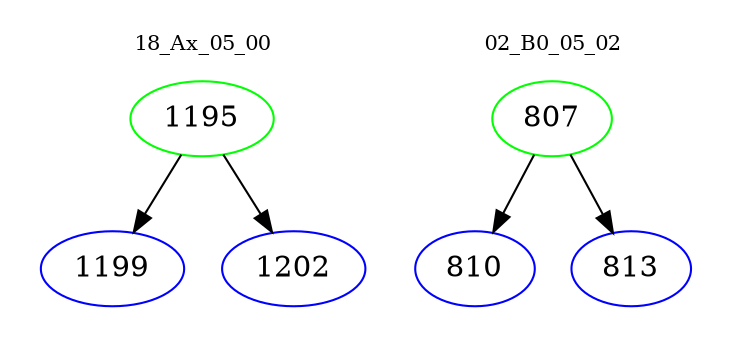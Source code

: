 digraph{
subgraph cluster_0 {
color = white
label = "18_Ax_05_00";
fontsize=10;
T0_1195 [label="1195", color="green"]
T0_1195 -> T0_1199 [color="black"]
T0_1199 [label="1199", color="blue"]
T0_1195 -> T0_1202 [color="black"]
T0_1202 [label="1202", color="blue"]
}
subgraph cluster_1 {
color = white
label = "02_B0_05_02";
fontsize=10;
T1_807 [label="807", color="green"]
T1_807 -> T1_810 [color="black"]
T1_810 [label="810", color="blue"]
T1_807 -> T1_813 [color="black"]
T1_813 [label="813", color="blue"]
}
}
